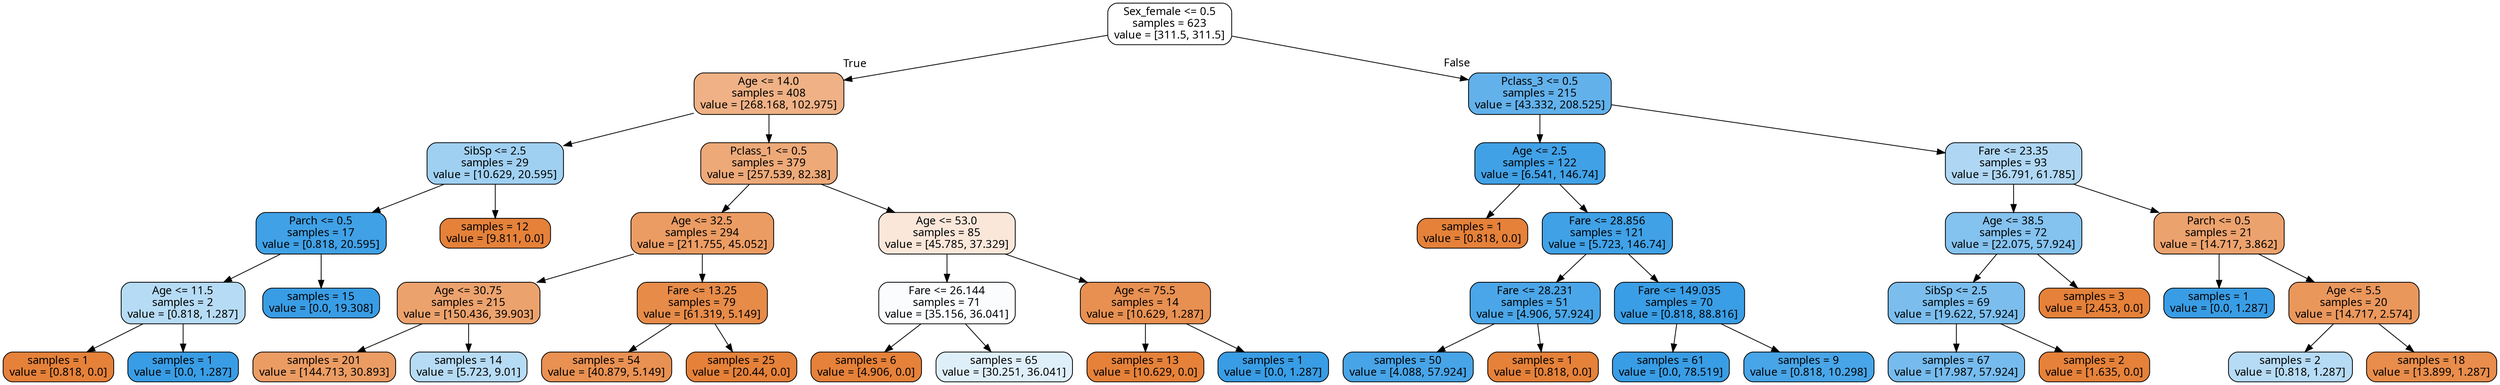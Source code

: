 digraph Tree {
node [shape=box, style="filled, rounded", color="black", fontname=meiryo] ;
edge [fontname=meiryo] ;
0 [label="Sex_female <= 0.5\nsamples = 623\nvalue = [311.5, 311.5]", fillcolor="#399de500"] ;
1 [label="Age <= 14.0\nsamples = 408\nvalue = [268.168, 102.975]", fillcolor="#e581399d"] ;
0 -> 1 [labeldistance=2.5, labelangle=45, headlabel="True"] ;
2 [label="SibSp <= 2.5\nsamples = 29\nvalue = [10.629, 20.595]", fillcolor="#399de57b"] ;
1 -> 2 ;
3 [label="Parch <= 0.5\nsamples = 17\nvalue = [0.818, 20.595]", fillcolor="#399de5f5"] ;
2 -> 3 ;
4 [label="Age <= 11.5\nsamples = 2\nvalue = [0.818, 1.287]", fillcolor="#399de55d"] ;
3 -> 4 ;
5 [label="samples = 1\nvalue = [0.818, 0.0]", fillcolor="#e58139ff"] ;
4 -> 5 ;
6 [label="samples = 1\nvalue = [0.0, 1.287]", fillcolor="#399de5ff"] ;
4 -> 6 ;
7 [label="samples = 15\nvalue = [0.0, 19.308]", fillcolor="#399de5ff"] ;
3 -> 7 ;
8 [label="samples = 12\nvalue = [9.811, 0.0]", fillcolor="#e58139ff"] ;
2 -> 8 ;
9 [label="Pclass_1 <= 0.5\nsamples = 379\nvalue = [257.539, 82.38]", fillcolor="#e58139ad"] ;
1 -> 9 ;
10 [label="Age <= 32.5\nsamples = 294\nvalue = [211.755, 45.052]", fillcolor="#e58139c9"] ;
9 -> 10 ;
11 [label="Age <= 30.75\nsamples = 215\nvalue = [150.436, 39.903]", fillcolor="#e58139bb"] ;
10 -> 11 ;
12 [label="samples = 201\nvalue = [144.713, 30.893]", fillcolor="#e58139c9"] ;
11 -> 12 ;
13 [label="samples = 14\nvalue = [5.723, 9.01]", fillcolor="#399de55d"] ;
11 -> 13 ;
14 [label="Fare <= 13.25\nsamples = 79\nvalue = [61.319, 5.149]", fillcolor="#e58139ea"] ;
10 -> 14 ;
15 [label="samples = 54\nvalue = [40.879, 5.149]", fillcolor="#e58139df"] ;
14 -> 15 ;
16 [label="samples = 25\nvalue = [20.44, 0.0]", fillcolor="#e58139ff"] ;
14 -> 16 ;
17 [label="Age <= 53.0\nsamples = 85\nvalue = [45.785, 37.329]", fillcolor="#e581392f"] ;
9 -> 17 ;
18 [label="Fare <= 26.144\nsamples = 71\nvalue = [35.156, 36.041]", fillcolor="#399de506"] ;
17 -> 18 ;
19 [label="samples = 6\nvalue = [4.906, 0.0]", fillcolor="#e58139ff"] ;
18 -> 19 ;
20 [label="samples = 65\nvalue = [30.251, 36.041]", fillcolor="#399de529"] ;
18 -> 20 ;
21 [label="Age <= 75.5\nsamples = 14\nvalue = [10.629, 1.287]", fillcolor="#e58139e0"] ;
17 -> 21 ;
22 [label="samples = 13\nvalue = [10.629, 0.0]", fillcolor="#e58139ff"] ;
21 -> 22 ;
23 [label="samples = 1\nvalue = [0.0, 1.287]", fillcolor="#399de5ff"] ;
21 -> 23 ;
24 [label="Pclass_3 <= 0.5\nsamples = 215\nvalue = [43.332, 208.525]", fillcolor="#399de5ca"] ;
0 -> 24 [labeldistance=2.5, labelangle=-45, headlabel="False"] ;
25 [label="Age <= 2.5\nsamples = 122\nvalue = [6.541, 146.74]", fillcolor="#399de5f4"] ;
24 -> 25 ;
26 [label="samples = 1\nvalue = [0.818, 0.0]", fillcolor="#e58139ff"] ;
25 -> 26 ;
27 [label="Fare <= 28.856\nsamples = 121\nvalue = [5.723, 146.74]", fillcolor="#399de5f5"] ;
25 -> 27 ;
28 [label="Fare <= 28.231\nsamples = 51\nvalue = [4.906, 57.924]", fillcolor="#399de5e9"] ;
27 -> 28 ;
29 [label="samples = 50\nvalue = [4.088, 57.924]", fillcolor="#399de5ed"] ;
28 -> 29 ;
30 [label="samples = 1\nvalue = [0.818, 0.0]", fillcolor="#e58139ff"] ;
28 -> 30 ;
31 [label="Fare <= 149.035\nsamples = 70\nvalue = [0.818, 88.816]", fillcolor="#399de5fd"] ;
27 -> 31 ;
32 [label="samples = 61\nvalue = [0.0, 78.519]", fillcolor="#399de5ff"] ;
31 -> 32 ;
33 [label="samples = 9\nvalue = [0.818, 10.298]", fillcolor="#399de5eb"] ;
31 -> 33 ;
34 [label="Fare <= 23.35\nsamples = 93\nvalue = [36.791, 61.785]", fillcolor="#399de567"] ;
24 -> 34 ;
35 [label="Age <= 38.5\nsamples = 72\nvalue = [22.075, 57.924]", fillcolor="#399de59e"] ;
34 -> 35 ;
36 [label="SibSp <= 2.5\nsamples = 69\nvalue = [19.622, 57.924]", fillcolor="#399de5a9"] ;
35 -> 36 ;
37 [label="samples = 67\nvalue = [17.987, 57.924]", fillcolor="#399de5b0"] ;
36 -> 37 ;
38 [label="samples = 2\nvalue = [1.635, 0.0]", fillcolor="#e58139ff"] ;
36 -> 38 ;
39 [label="samples = 3\nvalue = [2.453, 0.0]", fillcolor="#e58139ff"] ;
35 -> 39 ;
40 [label="Parch <= 0.5\nsamples = 21\nvalue = [14.717, 3.862]", fillcolor="#e58139bc"] ;
34 -> 40 ;
41 [label="samples = 1\nvalue = [0.0, 1.287]", fillcolor="#399de5ff"] ;
40 -> 41 ;
42 [label="Age <= 5.5\nsamples = 20\nvalue = [14.717, 2.574]", fillcolor="#e58139d2"] ;
40 -> 42 ;
43 [label="samples = 2\nvalue = [0.818, 1.287]", fillcolor="#399de55d"] ;
42 -> 43 ;
44 [label="samples = 18\nvalue = [13.899, 1.287]", fillcolor="#e58139e7"] ;
42 -> 44 ;
}